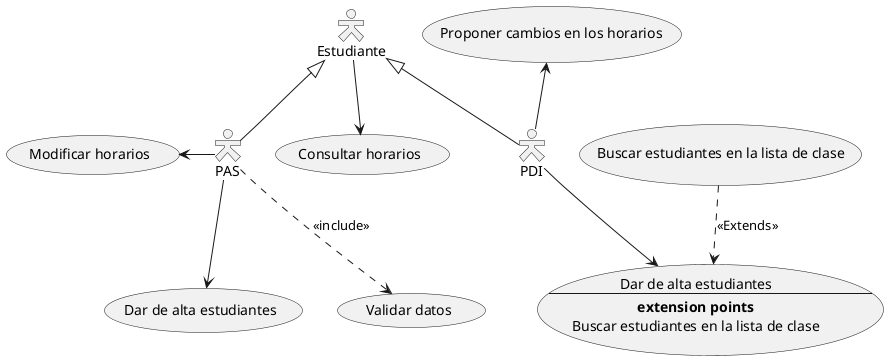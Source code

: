 @startuml	
skinparam actorStyle Hollow
:Estudiante: --> (Consultar horarios)
:PDI: -up-> (Proponer cambios en los horarios)
:PAS: -left-> (Modificar horarios)
:PAS: -down-> (Dar de alta estudiantes)
Estudiante <|-- PAS
Estudiante <|-- PDI
:PAS: ..>(Validar datos) : <<include>>
usecase UC1 as "Dar de alta estudiantes
--
**extension points**
Buscar estudiantes en la lista de clase"
:PDI: --> (UC1)
(Buscar estudiantes en la lista de clase) ..> (UC1) : <<Extends>>
@enduml